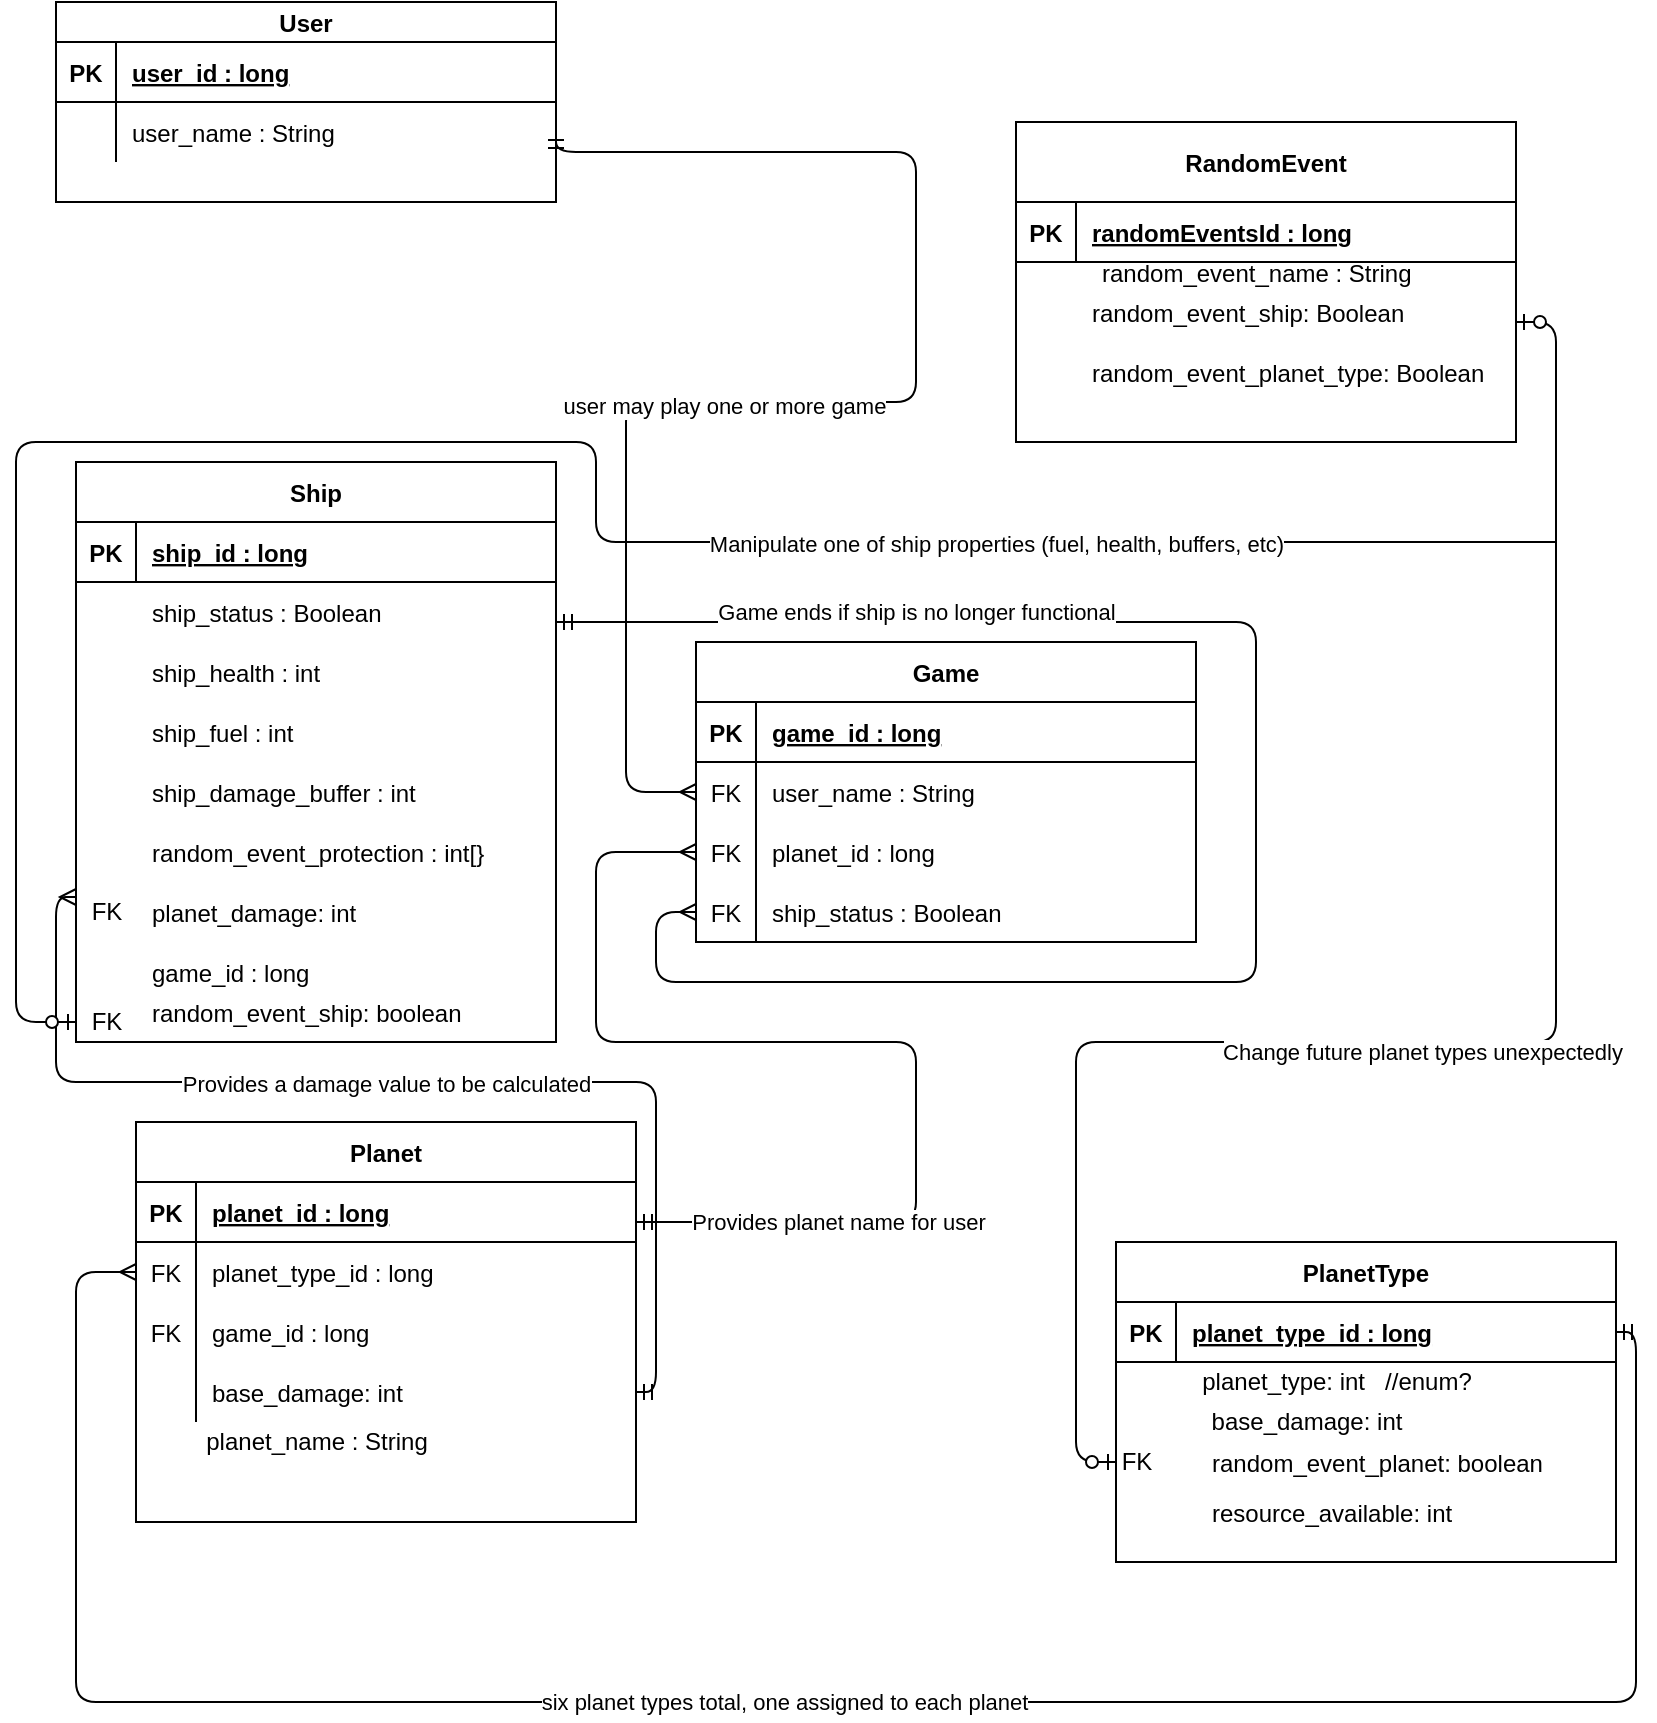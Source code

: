 <mxfile version="14.6.13" type="device"><diagram id="R2lEEEUBdFMjLlhIrx00" name="Page-1"><mxGraphModel dx="868" dy="510" grid="1" gridSize="10" guides="1" tooltips="1" connect="1" arrows="1" fold="1" page="1" pageScale="1" pageWidth="850" pageHeight="1100" math="0" shadow="0" extFonts="Permanent Marker^https://fonts.googleapis.com/css?family=Permanent+Marker"><root><mxCell id="0"/><mxCell id="1" parent="0"/><mxCell id="C-vyLk0tnHw3VtMMgP7b-1" value="" style="edgeStyle=orthogonalEdgeStyle;endArrow=ERmany;startArrow=ERmandOne;endFill=0;startFill=0;exitX=1;exitY=0.5;exitDx=0;exitDy=0;" parent="1" source="C-vyLk0tnHw3VtMMgP7b-27" target="C-vyLk0tnHw3VtMMgP7b-6" edge="1"><mxGeometry width="100" height="100" relative="1" as="geometry"><mxPoint x="340" y="720" as="sourcePoint"/><mxPoint x="440" y="620" as="targetPoint"/><Array as="points"><mxPoint x="460" y="115"/><mxPoint x="460" y="240"/><mxPoint x="315" y="240"/><mxPoint x="315" y="435"/></Array></mxGeometry></mxCell><mxCell id="DnSMxf4nv6egXPbxlBja-106" value="user may play one or more game" style="edgeLabel;html=1;align=center;verticalAlign=middle;resizable=0;points=[];fontColor=#000000;" parent="C-vyLk0tnHw3VtMMgP7b-1" vertex="1" connectable="0"><mxGeometry x="0.185" y="2" relative="1" as="geometry"><mxPoint x="-2" as="offset"/></mxGeometry></mxCell><mxCell id="C-vyLk0tnHw3VtMMgP7b-2" value="Game" style="shape=table;startSize=30;container=1;collapsible=1;childLayout=tableLayout;fixedRows=1;rowLines=0;fontStyle=1;align=center;resizeLast=1;" parent="1" vertex="1"><mxGeometry x="350" y="360" width="250" height="150" as="geometry"/></mxCell><mxCell id="C-vyLk0tnHw3VtMMgP7b-3" value="" style="shape=partialRectangle;collapsible=0;dropTarget=0;pointerEvents=0;fillColor=none;points=[[0,0.5],[1,0.5]];portConstraint=eastwest;top=0;left=0;right=0;bottom=1;" parent="C-vyLk0tnHw3VtMMgP7b-2" vertex="1"><mxGeometry y="30" width="250" height="30" as="geometry"/></mxCell><mxCell id="C-vyLk0tnHw3VtMMgP7b-4" value="PK" style="shape=partialRectangle;overflow=hidden;connectable=0;fillColor=none;top=0;left=0;bottom=0;right=0;fontStyle=1;" parent="C-vyLk0tnHw3VtMMgP7b-3" vertex="1"><mxGeometry width="30" height="30" as="geometry"/></mxCell><mxCell id="C-vyLk0tnHw3VtMMgP7b-5" value="game_id : long" style="shape=partialRectangle;overflow=hidden;connectable=0;fillColor=none;top=0;left=0;bottom=0;right=0;align=left;spacingLeft=6;fontStyle=5;" parent="C-vyLk0tnHw3VtMMgP7b-3" vertex="1"><mxGeometry x="30" width="220" height="30" as="geometry"/></mxCell><mxCell id="C-vyLk0tnHw3VtMMgP7b-6" value="" style="shape=partialRectangle;collapsible=0;dropTarget=0;pointerEvents=0;fillColor=none;points=[[0,0.5],[1,0.5]];portConstraint=eastwest;top=0;left=0;right=0;bottom=0;" parent="C-vyLk0tnHw3VtMMgP7b-2" vertex="1"><mxGeometry y="60" width="250" height="30" as="geometry"/></mxCell><mxCell id="C-vyLk0tnHw3VtMMgP7b-7" value="FK" style="shape=partialRectangle;overflow=hidden;connectable=0;fillColor=none;top=0;left=0;bottom=0;right=0;" parent="C-vyLk0tnHw3VtMMgP7b-6" vertex="1"><mxGeometry width="30" height="30" as="geometry"/></mxCell><mxCell id="C-vyLk0tnHw3VtMMgP7b-8" value="user_name : String" style="shape=partialRectangle;overflow=hidden;connectable=0;fillColor=none;top=0;left=0;bottom=0;right=0;align=left;spacingLeft=6;" parent="C-vyLk0tnHw3VtMMgP7b-6" vertex="1"><mxGeometry x="30" width="220" height="30" as="geometry"/></mxCell><mxCell id="DnSMxf4nv6egXPbxlBja-24" value="" style="shape=partialRectangle;collapsible=0;dropTarget=0;pointerEvents=0;fillColor=none;points=[[0,0.5],[1,0.5]];portConstraint=eastwest;top=0;left=0;right=0;bottom=0;" parent="C-vyLk0tnHw3VtMMgP7b-2" vertex="1"><mxGeometry y="90" width="250" height="30" as="geometry"/></mxCell><mxCell id="DnSMxf4nv6egXPbxlBja-25" value="FK" style="shape=partialRectangle;overflow=hidden;connectable=0;fillColor=none;top=0;left=0;bottom=0;right=0;" parent="DnSMxf4nv6egXPbxlBja-24" vertex="1"><mxGeometry width="30" height="30" as="geometry"/></mxCell><mxCell id="DnSMxf4nv6egXPbxlBja-26" value="planet_id : long" style="shape=partialRectangle;overflow=hidden;connectable=0;fillColor=none;top=0;left=0;bottom=0;right=0;align=left;spacingLeft=6;" parent="DnSMxf4nv6egXPbxlBja-24" vertex="1"><mxGeometry x="30" width="220" height="30" as="geometry"/></mxCell><mxCell id="DnSMxf4nv6egXPbxlBja-31" value="" style="shape=partialRectangle;collapsible=0;dropTarget=0;pointerEvents=0;fillColor=none;points=[[0,0.5],[1,0.5]];portConstraint=eastwest;top=0;left=0;right=0;bottom=0;" parent="C-vyLk0tnHw3VtMMgP7b-2" vertex="1"><mxGeometry y="120" width="250" height="30" as="geometry"/></mxCell><mxCell id="DnSMxf4nv6egXPbxlBja-32" value="FK" style="shape=partialRectangle;overflow=hidden;connectable=0;fillColor=none;top=0;left=0;bottom=0;right=0;" parent="DnSMxf4nv6egXPbxlBja-31" vertex="1"><mxGeometry width="30" height="30" as="geometry"/></mxCell><mxCell id="DnSMxf4nv6egXPbxlBja-33" value="" style="shape=partialRectangle;overflow=hidden;connectable=0;fillColor=none;top=0;left=0;bottom=0;right=0;align=left;spacingLeft=6;" parent="DnSMxf4nv6egXPbxlBja-31" vertex="1"><mxGeometry x="30" width="220" height="30" as="geometry"/></mxCell><mxCell id="C-vyLk0tnHw3VtMMgP7b-13" value="PlanetType" style="shape=table;startSize=30;container=1;collapsible=1;childLayout=tableLayout;fixedRows=1;rowLines=0;fontStyle=1;align=center;resizeLast=1;" parent="1" vertex="1"><mxGeometry x="560" y="660" width="250" height="160" as="geometry"/></mxCell><mxCell id="C-vyLk0tnHw3VtMMgP7b-14" value="" style="shape=partialRectangle;collapsible=0;dropTarget=0;pointerEvents=0;fillColor=none;points=[[0,0.5],[1,0.5]];portConstraint=eastwest;top=0;left=0;right=0;bottom=1;" parent="C-vyLk0tnHw3VtMMgP7b-13" vertex="1"><mxGeometry y="30" width="250" height="30" as="geometry"/></mxCell><mxCell id="C-vyLk0tnHw3VtMMgP7b-15" value="PK" style="shape=partialRectangle;overflow=hidden;connectable=0;fillColor=none;top=0;left=0;bottom=0;right=0;fontStyle=1;" parent="C-vyLk0tnHw3VtMMgP7b-14" vertex="1"><mxGeometry width="30" height="30" as="geometry"/></mxCell><mxCell id="C-vyLk0tnHw3VtMMgP7b-16" value="planet_type_id : long" style="shape=partialRectangle;overflow=hidden;connectable=0;fillColor=none;top=0;left=0;bottom=0;right=0;align=left;spacingLeft=6;fontStyle=5;" parent="C-vyLk0tnHw3VtMMgP7b-14" vertex="1"><mxGeometry x="30" width="220" height="30" as="geometry"/></mxCell><mxCell id="C-vyLk0tnHw3VtMMgP7b-23" value="User" style="shape=table;startSize=20;container=1;collapsible=1;childLayout=tableLayout;fixedRows=1;rowLines=0;fontStyle=1;align=center;resizeLast=1;" parent="1" vertex="1"><mxGeometry x="30" y="40" width="250" height="100" as="geometry"/></mxCell><mxCell id="C-vyLk0tnHw3VtMMgP7b-24" value="" style="shape=partialRectangle;collapsible=0;dropTarget=0;pointerEvents=0;fillColor=none;points=[[0,0.5],[1,0.5]];portConstraint=eastwest;top=0;left=0;right=0;bottom=1;" parent="C-vyLk0tnHw3VtMMgP7b-23" vertex="1"><mxGeometry y="20" width="250" height="30" as="geometry"/></mxCell><mxCell id="C-vyLk0tnHw3VtMMgP7b-25" value="PK" style="shape=partialRectangle;overflow=hidden;connectable=0;fillColor=none;top=0;left=0;bottom=0;right=0;fontStyle=1;" parent="C-vyLk0tnHw3VtMMgP7b-24" vertex="1"><mxGeometry width="30" height="30" as="geometry"/></mxCell><mxCell id="C-vyLk0tnHw3VtMMgP7b-26" value="user_id : long" style="shape=partialRectangle;overflow=hidden;connectable=0;fillColor=none;top=0;left=0;bottom=0;right=0;align=left;spacingLeft=6;fontStyle=5;" parent="C-vyLk0tnHw3VtMMgP7b-24" vertex="1"><mxGeometry x="30" width="220" height="30" as="geometry"/></mxCell><mxCell id="C-vyLk0tnHw3VtMMgP7b-27" value="" style="shape=partialRectangle;collapsible=0;dropTarget=0;pointerEvents=0;fillColor=none;points=[[0,0.5],[1,0.5]];portConstraint=eastwest;top=0;left=0;right=0;bottom=0;" parent="C-vyLk0tnHw3VtMMgP7b-23" vertex="1"><mxGeometry y="50" width="250" height="30" as="geometry"/></mxCell><mxCell id="C-vyLk0tnHw3VtMMgP7b-28" value="" style="shape=partialRectangle;overflow=hidden;connectable=0;fillColor=none;top=0;left=0;bottom=0;right=0;" parent="C-vyLk0tnHw3VtMMgP7b-27" vertex="1"><mxGeometry width="30" height="30" as="geometry"/></mxCell><mxCell id="C-vyLk0tnHw3VtMMgP7b-29" value="user_name : String" style="shape=partialRectangle;overflow=hidden;connectable=0;fillColor=none;top=0;left=0;bottom=0;right=0;align=left;spacingLeft=6;" parent="C-vyLk0tnHw3VtMMgP7b-27" vertex="1"><mxGeometry x="30" width="220" height="30" as="geometry"/></mxCell><mxCell id="DnSMxf4nv6egXPbxlBja-7" value="Planet" style="shape=table;startSize=30;container=1;collapsible=1;childLayout=tableLayout;fixedRows=1;rowLines=0;fontStyle=1;align=center;resizeLast=1;" parent="1" vertex="1"><mxGeometry x="70" y="600" width="250" height="200" as="geometry"/></mxCell><mxCell id="DnSMxf4nv6egXPbxlBja-8" value="" style="shape=partialRectangle;collapsible=0;dropTarget=0;pointerEvents=0;fillColor=none;points=[[0,0.5],[1,0.5]];portConstraint=eastwest;top=0;left=0;right=0;bottom=1;" parent="DnSMxf4nv6egXPbxlBja-7" vertex="1"><mxGeometry y="30" width="250" height="30" as="geometry"/></mxCell><mxCell id="DnSMxf4nv6egXPbxlBja-9" value="PK" style="shape=partialRectangle;overflow=hidden;connectable=0;fillColor=none;top=0;left=0;bottom=0;right=0;fontStyle=1;" parent="DnSMxf4nv6egXPbxlBja-8" vertex="1"><mxGeometry width="30" height="30" as="geometry"/></mxCell><mxCell id="DnSMxf4nv6egXPbxlBja-10" value="planet_id : long" style="shape=partialRectangle;overflow=hidden;connectable=0;fillColor=none;top=0;left=0;bottom=0;right=0;align=left;spacingLeft=6;fontStyle=5;" parent="DnSMxf4nv6egXPbxlBja-8" vertex="1"><mxGeometry x="30" width="220" height="30" as="geometry"/></mxCell><mxCell id="DnSMxf4nv6egXPbxlBja-11" value="" style="shape=partialRectangle;collapsible=0;dropTarget=0;pointerEvents=0;fillColor=none;points=[[0,0.5],[1,0.5]];portConstraint=eastwest;top=0;left=0;right=0;bottom=0;" parent="DnSMxf4nv6egXPbxlBja-7" vertex="1"><mxGeometry y="60" width="250" height="30" as="geometry"/></mxCell><mxCell id="DnSMxf4nv6egXPbxlBja-12" value="FK" style="shape=partialRectangle;overflow=hidden;connectable=0;fillColor=none;top=0;left=0;bottom=0;right=0;" parent="DnSMxf4nv6egXPbxlBja-11" vertex="1"><mxGeometry width="30" height="30" as="geometry"/></mxCell><mxCell id="DnSMxf4nv6egXPbxlBja-13" value="planet_type_id : long" style="shape=partialRectangle;overflow=hidden;connectable=0;fillColor=none;top=0;left=0;bottom=0;right=0;align=left;spacingLeft=6;" parent="DnSMxf4nv6egXPbxlBja-11" vertex="1"><mxGeometry x="30" width="220" height="30" as="geometry"/></mxCell><mxCell id="DnSMxf4nv6egXPbxlBja-14" value="" style="shape=partialRectangle;collapsible=0;dropTarget=0;pointerEvents=0;fillColor=none;points=[[0,0.5],[1,0.5]];portConstraint=eastwest;top=0;left=0;right=0;bottom=0;" parent="DnSMxf4nv6egXPbxlBja-7" vertex="1"><mxGeometry y="90" width="250" height="30" as="geometry"/></mxCell><mxCell id="DnSMxf4nv6egXPbxlBja-15" value="FK" style="shape=partialRectangle;overflow=hidden;connectable=0;fillColor=none;top=0;left=0;bottom=0;right=0;" parent="DnSMxf4nv6egXPbxlBja-14" vertex="1"><mxGeometry width="30" height="30" as="geometry"/></mxCell><mxCell id="DnSMxf4nv6egXPbxlBja-16" value="game_id : long" style="shape=partialRectangle;overflow=hidden;connectable=0;fillColor=none;top=0;left=0;bottom=0;right=0;align=left;spacingLeft=6;" parent="DnSMxf4nv6egXPbxlBja-14" vertex="1"><mxGeometry x="30" width="220" height="30" as="geometry"/></mxCell><mxCell id="DnSMxf4nv6egXPbxlBja-27" value="" style="shape=partialRectangle;collapsible=0;dropTarget=0;pointerEvents=0;fillColor=none;points=[[0,0.5],[1,0.5]];portConstraint=eastwest;top=0;left=0;right=0;bottom=0;" parent="DnSMxf4nv6egXPbxlBja-7" vertex="1"><mxGeometry y="120" width="250" height="30" as="geometry"/></mxCell><mxCell id="DnSMxf4nv6egXPbxlBja-28" value="" style="shape=partialRectangle;overflow=hidden;connectable=0;fillColor=none;top=0;left=0;bottom=0;right=0;" parent="DnSMxf4nv6egXPbxlBja-27" vertex="1"><mxGeometry width="30" height="30" as="geometry"/></mxCell><mxCell id="DnSMxf4nv6egXPbxlBja-29" value="base_damage: int" style="shape=partialRectangle;overflow=hidden;connectable=0;fillColor=none;top=0;left=0;bottom=0;right=0;align=left;spacingLeft=6;" parent="DnSMxf4nv6egXPbxlBja-27" vertex="1"><mxGeometry x="30" width="220" height="30" as="geometry"/></mxCell><mxCell id="DnSMxf4nv6egXPbxlBja-17" value="" style="edgeStyle=orthogonalEdgeStyle;fontSize=12;html=1;endArrow=ERmany;startArrow=ERmandOne;fontColor=#000000;exitX=1;exitY=0.5;exitDx=0;exitDy=0;endFill=0;" parent="1" source="C-vyLk0tnHw3VtMMgP7b-14" edge="1"><mxGeometry width="100" height="100" relative="1" as="geometry"><mxPoint x="350" y="505" as="sourcePoint"/><mxPoint x="70" y="675" as="targetPoint"/><Array as="points"><mxPoint x="820" y="705"/><mxPoint x="820" y="890"/><mxPoint x="40" y="890"/><mxPoint x="40" y="675"/></Array></mxGeometry></mxCell><mxCell id="DnSMxf4nv6egXPbxlBja-89" value="six planet types total, one assigned to each planet" style="edgeLabel;html=1;align=center;verticalAlign=middle;resizable=0;points=[];fontColor=#000000;" parent="DnSMxf4nv6egXPbxlBja-17" vertex="1" connectable="0"><mxGeometry x="0.018" relative="1" as="geometry"><mxPoint as="offset"/></mxGeometry></mxCell><mxCell id="DnSMxf4nv6egXPbxlBja-19" value="RandomEvent" style="shape=table;startSize=40;container=1;collapsible=1;childLayout=tableLayout;fixedRows=1;rowLines=0;fontStyle=1;align=center;resizeLast=1;" parent="1" vertex="1"><mxGeometry x="510" y="100" width="250" height="160" as="geometry"/></mxCell><mxCell id="DnSMxf4nv6egXPbxlBja-20" value="" style="shape=partialRectangle;collapsible=0;dropTarget=0;pointerEvents=0;fillColor=none;points=[[0,0.5],[1,0.5]];portConstraint=eastwest;top=0;left=0;right=0;bottom=1;" parent="DnSMxf4nv6egXPbxlBja-19" vertex="1"><mxGeometry y="40" width="250" height="30" as="geometry"/></mxCell><mxCell id="DnSMxf4nv6egXPbxlBja-21" value="PK" style="shape=partialRectangle;overflow=hidden;connectable=0;fillColor=none;top=0;left=0;bottom=0;right=0;fontStyle=1;" parent="DnSMxf4nv6egXPbxlBja-20" vertex="1"><mxGeometry width="30" height="30" as="geometry"/></mxCell><mxCell id="DnSMxf4nv6egXPbxlBja-22" value="randomEventsId : long" style="shape=partialRectangle;overflow=hidden;connectable=0;fillColor=none;top=0;left=0;bottom=0;right=0;align=left;spacingLeft=6;fontStyle=5;" parent="DnSMxf4nv6egXPbxlBja-20" vertex="1"><mxGeometry x="30" width="220" height="30" as="geometry"/></mxCell><mxCell id="DnSMxf4nv6egXPbxlBja-23" value="planet_type: int&amp;nbsp; &amp;nbsp;//enum?" style="text;html=1;align=center;verticalAlign=middle;resizable=0;points=[];autosize=1;strokeColor=none;fontColor=#000000;" parent="1" vertex="1"><mxGeometry x="595" y="720" width="150" height="20" as="geometry"/></mxCell><mxCell id="DnSMxf4nv6egXPbxlBja-30" value="base_damage: int" style="text;html=1;align=center;verticalAlign=middle;resizable=0;points=[];autosize=1;strokeColor=none;fontColor=#000000;" parent="1" vertex="1"><mxGeometry x="600" y="740" width="110" height="20" as="geometry"/></mxCell><mxCell id="DnSMxf4nv6egXPbxlBja-34" value="random_event_name : String" style="shape=partialRectangle;overflow=hidden;connectable=0;fillColor=none;top=0;left=0;bottom=0;right=0;align=left;spacingLeft=6;" parent="1" vertex="1"><mxGeometry x="545" y="160" width="220" height="30" as="geometry"/></mxCell><mxCell id="DnSMxf4nv6egXPbxlBja-35" value="random_event_ship: Boolean" style="shape=partialRectangle;overflow=hidden;connectable=0;fillColor=none;top=0;left=0;bottom=0;right=0;align=left;spacingLeft=6;" parent="1" vertex="1"><mxGeometry x="540" y="180" width="220" height="30" as="geometry"/></mxCell><mxCell id="DnSMxf4nv6egXPbxlBja-42" value="Ship" style="shape=table;startSize=30;container=1;collapsible=1;childLayout=tableLayout;fixedRows=1;rowLines=0;fontStyle=1;align=center;resizeLast=1;" parent="1" vertex="1"><mxGeometry x="40" y="270" width="240" height="290" as="geometry"/></mxCell><mxCell id="DnSMxf4nv6egXPbxlBja-43" value="" style="shape=partialRectangle;collapsible=0;dropTarget=0;pointerEvents=0;fillColor=none;points=[[0,0.5],[1,0.5]];portConstraint=eastwest;top=0;left=0;right=0;bottom=1;" parent="DnSMxf4nv6egXPbxlBja-42" vertex="1"><mxGeometry y="30" width="240" height="30" as="geometry"/></mxCell><mxCell id="DnSMxf4nv6egXPbxlBja-44" value="PK" style="shape=partialRectangle;overflow=hidden;connectable=0;fillColor=none;top=0;left=0;bottom=0;right=0;fontStyle=1;" parent="DnSMxf4nv6egXPbxlBja-43" vertex="1"><mxGeometry width="30" height="30" as="geometry"/></mxCell><mxCell id="DnSMxf4nv6egXPbxlBja-45" value="ship_id : long" style="shape=partialRectangle;overflow=hidden;connectable=0;fillColor=none;top=0;left=0;bottom=0;right=0;align=left;spacingLeft=6;fontStyle=5;" parent="DnSMxf4nv6egXPbxlBja-43" vertex="1"><mxGeometry x="30" width="210" height="30" as="geometry"/></mxCell><mxCell id="DnSMxf4nv6egXPbxlBja-49" value="ship_status : Boolean" style="shape=partialRectangle;overflow=hidden;connectable=0;fillColor=none;top=0;left=0;bottom=0;right=0;align=left;spacingLeft=6;" parent="1" vertex="1"><mxGeometry x="70" y="330" width="220" height="30" as="geometry"/></mxCell><mxCell id="DnSMxf4nv6egXPbxlBja-50" value="ship_health : int" style="shape=partialRectangle;overflow=hidden;connectable=0;fillColor=none;top=0;left=0;bottom=0;right=0;align=left;spacingLeft=6;" parent="1" vertex="1"><mxGeometry x="70" y="360" width="220" height="30" as="geometry"/></mxCell><mxCell id="DnSMxf4nv6egXPbxlBja-51" value="ship_damage_buffer : int" style="shape=partialRectangle;overflow=hidden;connectable=0;fillColor=none;top=0;left=0;bottom=0;right=0;align=left;spacingLeft=6;" parent="1" vertex="1"><mxGeometry x="70" y="420" width="220" height="30" as="geometry"/></mxCell><mxCell id="DnSMxf4nv6egXPbxlBja-54" value="random_event_protection : int[}" style="shape=partialRectangle;overflow=hidden;connectable=0;fillColor=none;top=0;left=0;bottom=0;right=0;align=left;spacingLeft=6;" parent="1" vertex="1"><mxGeometry x="70" y="450" width="220" height="30" as="geometry"/></mxCell><mxCell id="DnSMxf4nv6egXPbxlBja-55" value="ship_fuel : int" style="shape=partialRectangle;overflow=hidden;connectable=0;fillColor=none;top=0;left=0;bottom=0;right=0;align=left;spacingLeft=6;" parent="1" vertex="1"><mxGeometry x="70" y="390" width="220" height="30" as="geometry"/></mxCell><mxCell id="DnSMxf4nv6egXPbxlBja-57" value="" style="edgeStyle=orthogonalEdgeStyle;fontSize=12;html=1;endArrow=ERmany;startArrow=ERmandOne;fontColor=#000000;entryX=0;entryY=0.5;entryDx=0;entryDy=0;endFill=0;" parent="1" target="DnSMxf4nv6egXPbxlBja-24" edge="1"><mxGeometry width="100" height="100" relative="1" as="geometry"><mxPoint x="320" y="650" as="sourcePoint"/><mxPoint x="420" y="550" as="targetPoint"/><Array as="points"><mxPoint x="460" y="650"/><mxPoint x="460" y="560"/><mxPoint x="300" y="560"/><mxPoint x="300" y="465"/></Array></mxGeometry></mxCell><mxCell id="DnSMxf4nv6egXPbxlBja-105" value="Provides planet name for user" style="edgeLabel;html=1;align=center;verticalAlign=middle;resizable=0;points=[];fontColor=#000000;" parent="DnSMxf4nv6egXPbxlBja-57" vertex="1" connectable="0"><mxGeometry x="-0.623" relative="1" as="geometry"><mxPoint as="offset"/></mxGeometry></mxCell><mxCell id="DnSMxf4nv6egXPbxlBja-60" value="ship_status : Boolean" style="shape=partialRectangle;overflow=hidden;connectable=0;fillColor=none;top=0;left=0;bottom=0;right=0;align=left;spacingLeft=6;" parent="1" vertex="1"><mxGeometry x="380" y="480" width="220" height="30" as="geometry"/></mxCell><mxCell id="DnSMxf4nv6egXPbxlBja-62" value="" style="edgeStyle=orthogonalEdgeStyle;fontSize=12;html=1;endArrow=ERmany;startArrow=ERmandOne;fontColor=#000000;entryX=0;entryY=0.5;entryDx=0;entryDy=0;endFill=0;" parent="1" target="DnSMxf4nv6egXPbxlBja-31" edge="1"><mxGeometry width="100" height="100" relative="1" as="geometry"><mxPoint x="280" y="350" as="sourcePoint"/><mxPoint x="350" y="550" as="targetPoint"/><Array as="points"><mxPoint x="630" y="350"/><mxPoint x="630" y="530"/><mxPoint x="330" y="530"/><mxPoint x="330" y="495"/></Array></mxGeometry></mxCell><mxCell id="DnSMxf4nv6egXPbxlBja-92" value="Game ends if ship is no longer functional" style="edgeLabel;html=1;align=center;verticalAlign=middle;resizable=0;points=[];fontColor=#000000;rotation=0;" parent="DnSMxf4nv6egXPbxlBja-62" vertex="1" connectable="0"><mxGeometry x="0.141" y="-1" relative="1" as="geometry"><mxPoint x="-169" y="-160" as="offset"/></mxGeometry></mxCell><mxCell id="DnSMxf4nv6egXPbxlBja-70" value="planet_damage: int" style="shape=partialRectangle;overflow=hidden;connectable=0;fillColor=none;top=0;left=0;bottom=0;right=0;align=left;spacingLeft=6;" parent="1" vertex="1"><mxGeometry x="70" y="480" width="220" height="30" as="geometry"/></mxCell><mxCell id="DnSMxf4nv6egXPbxlBja-72" value="game_id : long" style="shape=partialRectangle;overflow=hidden;connectable=0;fillColor=none;top=0;left=0;bottom=0;right=0;align=left;spacingLeft=6;" parent="1" vertex="1"><mxGeometry x="70" y="510" width="220" height="30" as="geometry"/></mxCell><mxCell id="DnSMxf4nv6egXPbxlBja-75" value="" style="edgeStyle=orthogonalEdgeStyle;fontSize=12;html=1;endArrow=ERzeroToOne;endFill=1;startArrow=ERzeroToOne;fontColor=#000000;startFill=1;" parent="1" edge="1"><mxGeometry width="100" height="100" relative="1" as="geometry"><mxPoint x="560" y="770" as="sourcePoint"/><mxPoint x="760" y="200" as="targetPoint"/><Array as="points"><mxPoint x="540" y="770"/><mxPoint x="540" y="560"/><mxPoint x="780" y="560"/><mxPoint x="780" y="200"/></Array></mxGeometry></mxCell><mxCell id="DnSMxf4nv6egXPbxlBja-93" value="Text" style="edgeLabel;html=1;align=center;verticalAlign=middle;resizable=0;points=[];fontColor=#000000;" parent="DnSMxf4nv6egXPbxlBja-75" vertex="1" connectable="0"><mxGeometry x="-0.062" y="-3" relative="1" as="geometry"><mxPoint as="offset"/></mxGeometry></mxCell><mxCell id="DnSMxf4nv6egXPbxlBja-94" value="Change future planet types unexpectedly" style="edgeLabel;html=1;align=center;verticalAlign=middle;resizable=0;points=[];fontColor=#000000;" parent="DnSMxf4nv6egXPbxlBja-75" vertex="1" connectable="0"><mxGeometry x="-0.052" y="-5" relative="1" as="geometry"><mxPoint as="offset"/></mxGeometry></mxCell><mxCell id="DnSMxf4nv6egXPbxlBja-83" value="FK" style="text;html=1;align=center;verticalAlign=middle;resizable=0;points=[];autosize=1;strokeColor=none;fontColor=#000000;" parent="1" vertex="1"><mxGeometry x="40" y="485" width="30" height="20" as="geometry"/></mxCell><mxCell id="DnSMxf4nv6egXPbxlBja-88" value="" style="edgeStyle=orthogonalEdgeStyle;fontSize=12;html=1;endArrow=ERmandOne;startArrow=ERmany;fontColor=#000000;exitX=0;exitY=0.75;exitDx=0;exitDy=0;endFill=0;entryX=1;entryY=0.5;entryDx=0;entryDy=0;startFill=0;" parent="1" source="DnSMxf4nv6egXPbxlBja-42" target="DnSMxf4nv6egXPbxlBja-27" edge="1"><mxGeometry width="100" height="100" relative="1" as="geometry"><mxPoint x="820" y="715" as="sourcePoint"/><mxPoint x="80" y="685" as="targetPoint"/><Array as="points"><mxPoint x="30" y="488"/><mxPoint x="30" y="580"/><mxPoint x="330" y="580"/><mxPoint x="330" y="735"/></Array></mxGeometry></mxCell><mxCell id="DnSMxf4nv6egXPbxlBja-102" value="Provides a damage value to be calculated" style="edgeLabel;html=1;align=center;verticalAlign=middle;resizable=0;points=[];fontColor=#000000;" parent="DnSMxf4nv6egXPbxlBja-88" vertex="1" connectable="0"><mxGeometry x="-0.061" y="-1" relative="1" as="geometry"><mxPoint x="1" as="offset"/></mxGeometry></mxCell><mxCell id="DnSMxf4nv6egXPbxlBja-101" value="planet_name :&amp;nbsp;&lt;span style=&quot;text-align: left&quot;&gt;String&lt;/span&gt;" style="text;html=1;align=center;verticalAlign=middle;resizable=0;points=[];autosize=1;strokeColor=none;fontColor=#000000;" parent="1" vertex="1"><mxGeometry x="95" y="750" width="130" height="20" as="geometry"/></mxCell><mxCell id="k9JW5X8n7Amsw4vJS2Qj-2" value="random_event_planet: boolean" style="shape=partialRectangle;overflow=hidden;connectable=0;fillColor=none;top=0;left=0;bottom=0;right=0;align=left;spacingLeft=6;" parent="1" vertex="1"><mxGeometry x="600" y="755" width="220" height="30" as="geometry"/></mxCell><mxCell id="k9JW5X8n7Amsw4vJS2Qj-3" value="FK" style="text;html=1;align=center;verticalAlign=middle;resizable=0;points=[];autosize=1;strokeColor=none;" parent="1" vertex="1"><mxGeometry x="555" y="760" width="30" height="20" as="geometry"/></mxCell><mxCell id="k9JW5X8n7Amsw4vJS2Qj-4" value="" style="edgeStyle=orthogonalEdgeStyle;fontSize=12;html=1;endArrow=ERzeroToOne;endFill=1;" parent="1" edge="1"><mxGeometry width="100" height="100" relative="1" as="geometry"><mxPoint x="780" y="310" as="sourcePoint"/><mxPoint x="40" y="550" as="targetPoint"/><Array as="points"><mxPoint x="300" y="310"/><mxPoint x="300" y="260"/><mxPoint x="10" y="260"/><mxPoint x="10" y="550"/></Array></mxGeometry></mxCell><mxCell id="k9JW5X8n7Amsw4vJS2Qj-7" value="Manipulate one of ship properties (fuel, health, buffers, etc)" style="edgeLabel;html=1;align=center;verticalAlign=middle;resizable=0;points=[];" parent="k9JW5X8n7Amsw4vJS2Qj-4" vertex="1" connectable="0"><mxGeometry x="-0.432" y="1" relative="1" as="geometry"><mxPoint x="44" as="offset"/></mxGeometry></mxCell><mxCell id="k9JW5X8n7Amsw4vJS2Qj-5" value="random_event_ship: boolean" style="shape=partialRectangle;overflow=hidden;connectable=0;fillColor=none;top=0;left=0;bottom=0;right=0;align=left;spacingLeft=6;" parent="1" vertex="1"><mxGeometry x="70" y="530" width="220" height="30" as="geometry"/></mxCell><mxCell id="k9JW5X8n7Amsw4vJS2Qj-6" value="FK" style="text;html=1;align=center;verticalAlign=middle;resizable=0;points=[];autosize=1;strokeColor=none;" parent="1" vertex="1"><mxGeometry x="40" y="540" width="30" height="20" as="geometry"/></mxCell><mxCell id="k9JW5X8n7Amsw4vJS2Qj-8" value="resource_available: int" style="shape=partialRectangle;overflow=hidden;connectable=0;fillColor=none;top=0;left=0;bottom=0;right=0;align=left;spacingLeft=6;" parent="1" vertex="1"><mxGeometry x="600" y="780" width="220" height="30" as="geometry"/></mxCell><mxCell id="5vWaguTMsd7qMRtPC9ks-1" value="random_event_planet_type: Boolean" style="shape=partialRectangle;overflow=hidden;connectable=0;fillColor=none;top=0;left=0;bottom=0;right=0;align=left;spacingLeft=6;" vertex="1" parent="1"><mxGeometry x="540" y="210" width="220" height="30" as="geometry"/></mxCell></root></mxGraphModel></diagram></mxfile>